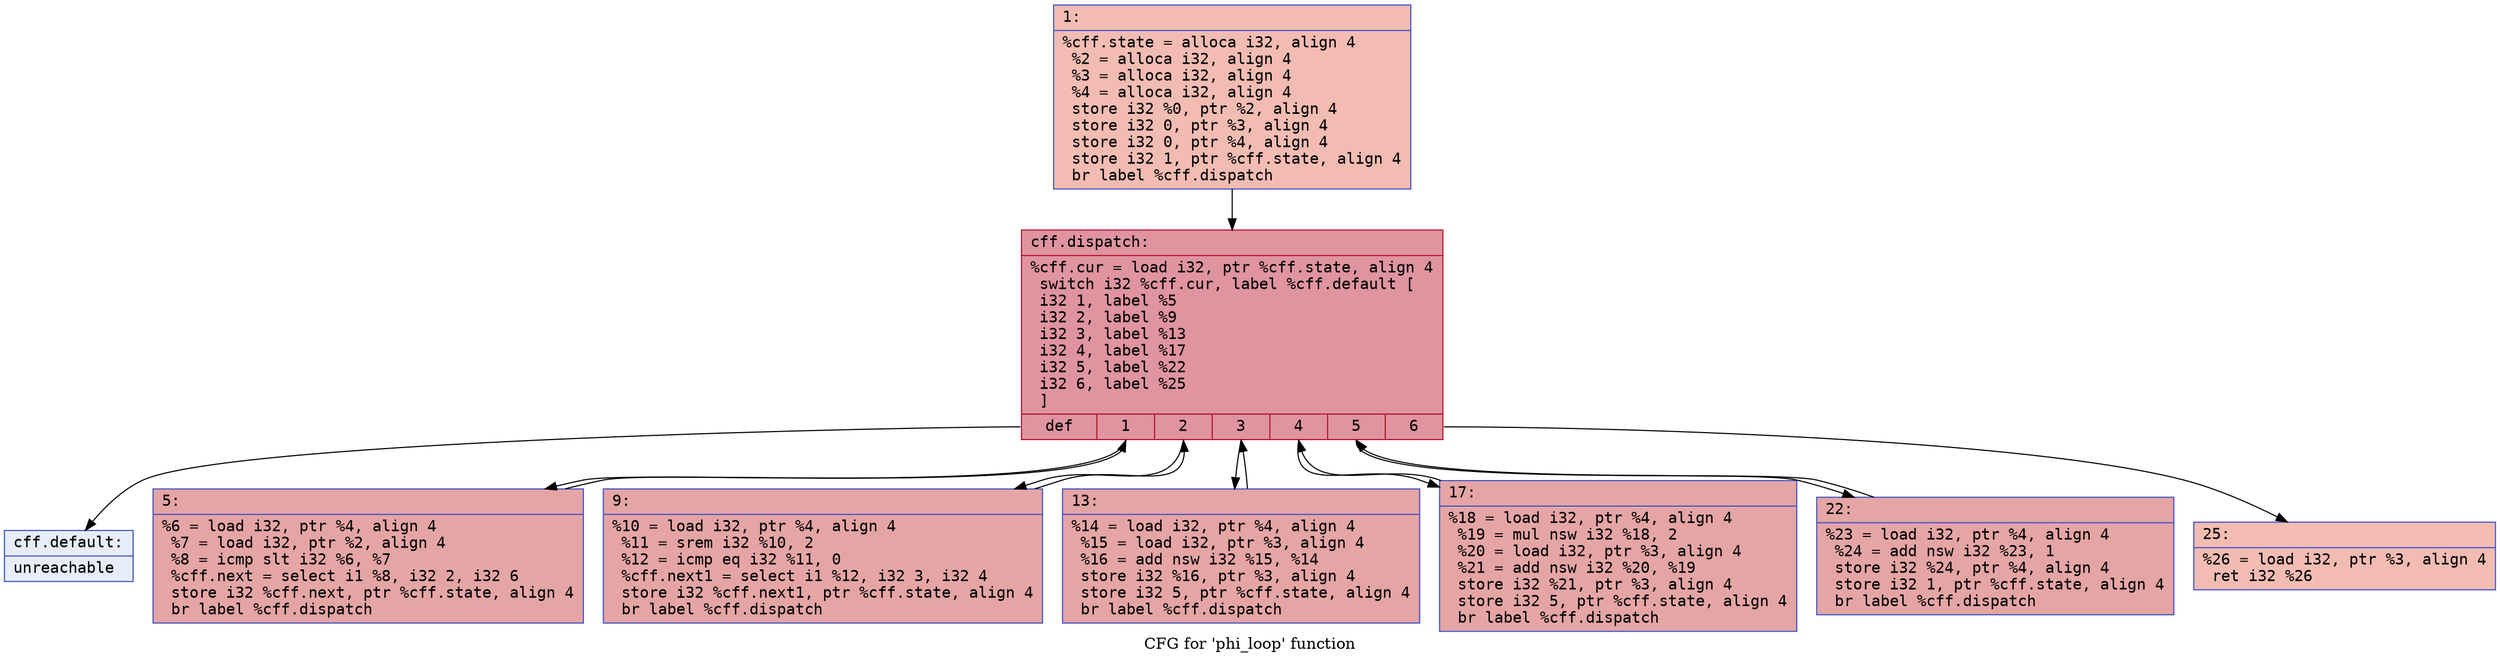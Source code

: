 digraph "CFG for 'phi_loop' function" {
	label="CFG for 'phi_loop' function";

	Node0x588caf1a23b0 [shape=record,color="#3d50c3ff", style=filled, fillcolor="#e1675170" fontname="Courier",label="{1:\l|  %cff.state = alloca i32, align 4\l  %2 = alloca i32, align 4\l  %3 = alloca i32, align 4\l  %4 = alloca i32, align 4\l  store i32 %0, ptr %2, align 4\l  store i32 0, ptr %3, align 4\l  store i32 0, ptr %4, align 4\l  store i32 1, ptr %cff.state, align 4\l  br label %cff.dispatch\l}"];
	Node0x588caf1a23b0 -> Node0x588caf1b5d70;
	Node0x588caf1a2bb0 [shape=record,color="#3d50c3ff", style=filled, fillcolor="#c5333470" fontname="Courier",label="{5:\l|  %6 = load i32, ptr %4, align 4\l  %7 = load i32, ptr %2, align 4\l  %8 = icmp slt i32 %6, %7\l  %cff.next = select i1 %8, i32 2, i32 6\l  store i32 %cff.next, ptr %cff.state, align 4\l  br label %cff.dispatch\l}"];
	Node0x588caf1a2bb0 -> Node0x588caf1b5d70;
	Node0x588caf1a2d80 [shape=record,color="#3d50c3ff", style=filled, fillcolor="#c5333470" fontname="Courier",label="{9:\l|  %10 = load i32, ptr %4, align 4\l  %11 = srem i32 %10, 2\l  %12 = icmp eq i32 %11, 0\l  %cff.next1 = select i1 %12, i32 3, i32 4\l  store i32 %cff.next1, ptr %cff.state, align 4\l  br label %cff.dispatch\l}"];
	Node0x588caf1a2d80 -> Node0x588caf1b5d70;
	Node0x588caf1a2f70 [shape=record,color="#3d50c3ff", style=filled, fillcolor="#c5333470" fontname="Courier",label="{13:\l|  %14 = load i32, ptr %4, align 4\l  %15 = load i32, ptr %3, align 4\l  %16 = add nsw i32 %15, %14\l  store i32 %16, ptr %3, align 4\l  store i32 5, ptr %cff.state, align 4\l  br label %cff.dispatch\l}"];
	Node0x588caf1a2f70 -> Node0x588caf1b5d70;
	Node0x588caf1a2fd0 [shape=record,color="#3d50c3ff", style=filled, fillcolor="#c5333470" fontname="Courier",label="{17:\l|  %18 = load i32, ptr %4, align 4\l  %19 = mul nsw i32 %18, 2\l  %20 = load i32, ptr %3, align 4\l  %21 = add nsw i32 %20, %19\l  store i32 %21, ptr %3, align 4\l  store i32 5, ptr %cff.state, align 4\l  br label %cff.dispatch\l}"];
	Node0x588caf1a2fd0 -> Node0x588caf1b5d70;
	Node0x588caf1a3350 [shape=record,color="#3d50c3ff", style=filled, fillcolor="#c5333470" fontname="Courier",label="{22:\l|  %23 = load i32, ptr %4, align 4\l  %24 = add nsw i32 %23, 1\l  store i32 %24, ptr %4, align 4\l  store i32 1, ptr %cff.state, align 4\l  br label %cff.dispatch\l}"];
	Node0x588caf1a3350 -> Node0x588caf1b5d70;
	Node0x588caf1a2de0 [shape=record,color="#3d50c3ff", style=filled, fillcolor="#e1675170" fontname="Courier",label="{25:\l|  %26 = load i32, ptr %3, align 4\l  ret i32 %26\l}"];
	Node0x588caf1b5d70 [shape=record,color="#b70d28ff", style=filled, fillcolor="#b70d2870" fontname="Courier",label="{cff.dispatch:\l|  %cff.cur = load i32, ptr %cff.state, align 4\l  switch i32 %cff.cur, label %cff.default [\l    i32 1, label %5\l    i32 2, label %9\l    i32 3, label %13\l    i32 4, label %17\l    i32 5, label %22\l    i32 6, label %25\l  ]\l|{<s0>def|<s1>1|<s2>2|<s3>3|<s4>4|<s5>5|<s6>6}}"];
	Node0x588caf1b5d70:s0 -> Node0x588caf1b5e00;
	Node0x588caf1b5d70:s1 -> Node0x588caf1a2bb0;
	Node0x588caf1b5d70:s2 -> Node0x588caf1a2d80;
	Node0x588caf1b5d70:s3 -> Node0x588caf1a2f70;
	Node0x588caf1b5d70:s4 -> Node0x588caf1a2fd0;
	Node0x588caf1b5d70:s5 -> Node0x588caf1a3350;
	Node0x588caf1b5d70:s6 -> Node0x588caf1a2de0;
	Node0x588caf1b5e00 [shape=record,color="#3d50c3ff", style=filled, fillcolor="#c7d7f070" fontname="Courier",label="{cff.default:\l|  unreachable\l}"];
}

